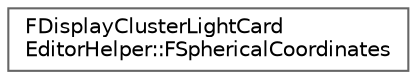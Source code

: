 digraph "Graphical Class Hierarchy"
{
 // INTERACTIVE_SVG=YES
 // LATEX_PDF_SIZE
  bgcolor="transparent";
  edge [fontname=Helvetica,fontsize=10,labelfontname=Helvetica,labelfontsize=10];
  node [fontname=Helvetica,fontsize=10,shape=box,height=0.2,width=0.4];
  rankdir="LR";
  Node0 [id="Node000000",label="FDisplayClusterLightCard\lEditorHelper::FSphericalCoordinates",height=0.2,width=0.4,color="grey40", fillcolor="white", style="filled",URL="$d3/df0/structFDisplayClusterLightCardEditorHelper_1_1FSphericalCoordinates.html",tooltip=" "];
}
